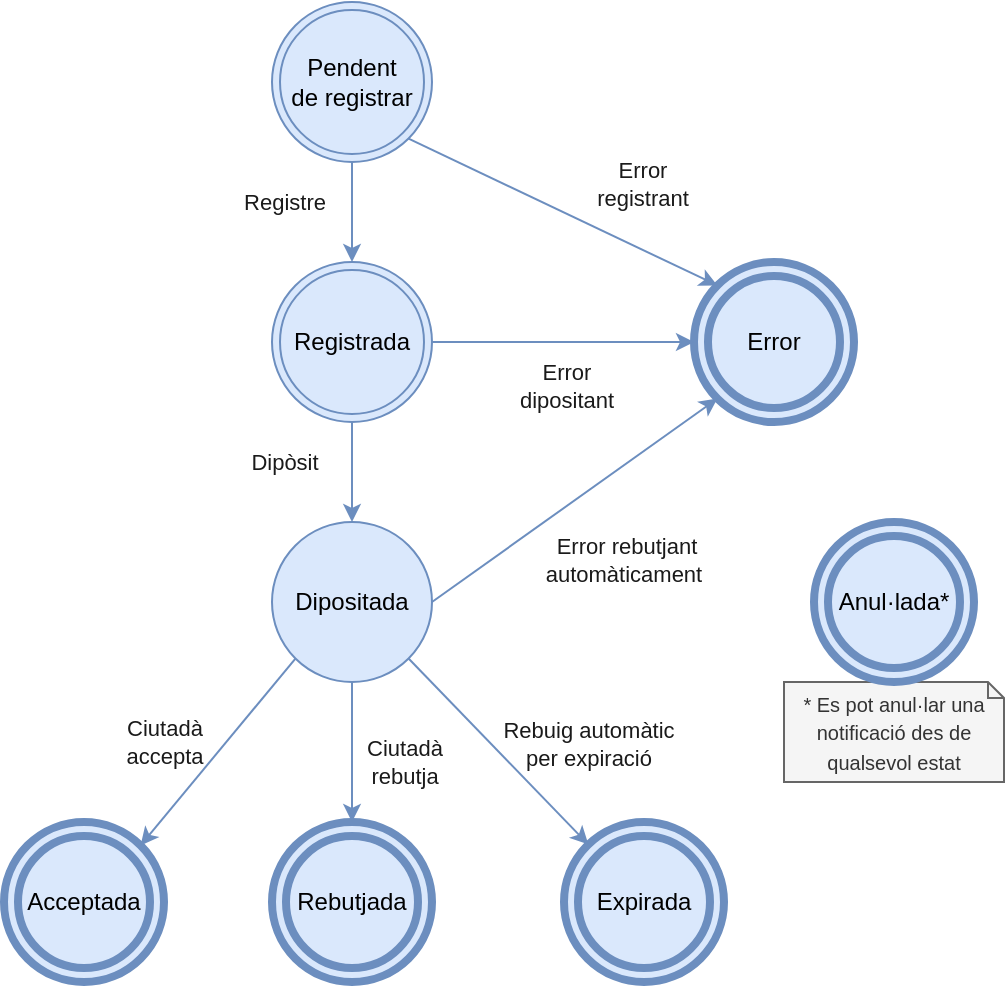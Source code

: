 <mxfile version="15.0.6" type="device" pages="2"><diagram id="4_54UxByadunYuHa6sPa" name="Estats Notificacions v3.2"><mxGraphModel dx="1422" dy="770" grid="1" gridSize="10" guides="1" tooltips="1" connect="1" arrows="1" fold="1" page="1" pageScale="1" pageWidth="827" pageHeight="1169" background="none" math="0" shadow="0"><root><mxCell id="0"/><mxCell id="1" parent="0"/><mxCell id="NjNllBHfPSYUUDj6a--i-15" value="Error&lt;br&gt;registrant" style="orthogonalLoop=1;jettySize=auto;html=1;targetPerimeterSpacing=0;sourcePerimeterSpacing=0;fillColor=#dae8fc;strokeColor=#6c8ebf;spacingTop=4;spacingLeft=4;spacingBottom=4;spacingRight=4;spacing=10;labelBackgroundColor=none;labelBorderColor=none;fontColor=#1A1A1A;entryX=0;entryY=0;entryDx=0;entryDy=0;exitX=1;exitY=1;exitDx=0;exitDy=0;rounded=0;" parent="1" source="NjNllBHfPSYUUDj6a--i-3" target="NjNllBHfPSYUUDj6a--i-8" edge="1"><mxGeometry x="0.345" y="30" relative="1" as="geometry"><mxPoint x="430" y="120" as="sourcePoint"/><mxPoint x="630" y="260" as="targetPoint"/><mxPoint as="offset"/></mxGeometry></mxCell><mxCell id="NjNllBHfPSYUUDj6a--i-3" value="Pendent &lt;br&gt;de registrar" style="ellipse;shape=doubleEllipse;whiteSpace=wrap;html=1;aspect=fixed;fillColor=#dae8fc;strokeColor=#6c8ebf;" parent="1" vertex="1"><mxGeometry x="334" y="80" width="80" height="80" as="geometry"/></mxCell><mxCell id="NjNllBHfPSYUUDj6a--i-5" value="Dipositada" style="ellipse;whiteSpace=wrap;html=1;aspect=fixed;fillColor=#dae8fc;strokeColor=#6c8ebf;" parent="1" vertex="1"><mxGeometry x="334" y="340" width="80" height="80" as="geometry"/></mxCell><mxCell id="NjNllBHfPSYUUDj6a--i-7" value="Registrada" style="ellipse;shape=doubleEllipse;whiteSpace=wrap;html=1;aspect=fixed;fillColor=#dae8fc;strokeColor=#6c8ebf;" parent="1" vertex="1"><mxGeometry x="334" y="210" width="80" height="80" as="geometry"/></mxCell><mxCell id="NjNllBHfPSYUUDj6a--i-8" value="Error" style="ellipse;shape=doubleEllipse;whiteSpace=wrap;html=1;aspect=fixed;fillColor=#dae8fc;strokeColor=#6c8ebf;strokeWidth=4;perimeterSpacing=0;" parent="1" vertex="1"><mxGeometry x="545" y="210" width="80" height="80" as="geometry"/></mxCell><mxCell id="NjNllBHfPSYUUDj6a--i-9" value="Expirada" style="ellipse;shape=doubleEllipse;whiteSpace=wrap;html=1;aspect=fixed;fillColor=#dae8fc;strokeColor=#6c8ebf;strokeWidth=4;perimeterSpacing=0;" parent="1" vertex="1"><mxGeometry x="480" y="490" width="80" height="80" as="geometry"/></mxCell><mxCell id="NjNllBHfPSYUUDj6a--i-11" value="Rebutjada" style="ellipse;shape=doubleEllipse;whiteSpace=wrap;html=1;aspect=fixed;fillColor=#dae8fc;strokeColor=#6c8ebf;strokeWidth=4;perimeterSpacing=0;" parent="1" vertex="1"><mxGeometry x="334" y="490" width="80" height="80" as="geometry"/></mxCell><mxCell id="NjNllBHfPSYUUDj6a--i-12" value="Acceptada" style="ellipse;shape=doubleEllipse;whiteSpace=wrap;html=1;aspect=fixed;fillColor=#dae8fc;strokeColor=#6c8ebf;strokeWidth=4;perimeterSpacing=0;" parent="1" vertex="1"><mxGeometry x="200" y="490" width="80" height="80" as="geometry"/></mxCell><mxCell id="NjNllBHfPSYUUDj6a--i-17" value="Registre" style="edgeStyle=orthogonalEdgeStyle;orthogonalLoop=1;jettySize=auto;html=1;targetPerimeterSpacing=0;sourcePerimeterSpacing=0;fillColor=#dae8fc;strokeColor=#6c8ebf;spacingTop=4;spacingLeft=4;spacingBottom=4;spacingRight=4;spacing=10;labelBackgroundColor=none;labelBorderColor=none;fontColor=#1A1A1A;exitX=0.5;exitY=1;exitDx=0;exitDy=0;rounded=0;" parent="1" source="NjNllBHfPSYUUDj6a--i-3" target="NjNllBHfPSYUUDj6a--i-7" edge="1"><mxGeometry x="-0.2" y="-34" relative="1" as="geometry"><mxPoint x="424" y="130" as="sourcePoint"/><mxPoint x="640" y="280" as="targetPoint"/><mxPoint as="offset"/></mxGeometry></mxCell><mxCell id="NjNllBHfPSYUUDj6a--i-19" value="Dipòsit" style="orthogonalLoop=1;jettySize=auto;html=1;targetPerimeterSpacing=0;sourcePerimeterSpacing=0;fillColor=#dae8fc;strokeColor=#6c8ebf;spacingTop=4;spacingLeft=4;spacingBottom=4;spacingRight=4;spacing=10;labelBackgroundColor=none;labelBorderColor=none;fontColor=#1A1A1A;rounded=0;entryX=0.5;entryY=0;entryDx=0;entryDy=0;exitX=0.5;exitY=1;exitDx=0;exitDy=0;" parent="1" source="NjNllBHfPSYUUDj6a--i-7" target="NjNllBHfPSYUUDj6a--i-5" edge="1"><mxGeometry x="-0.2" y="-34" relative="1" as="geometry"><mxPoint x="400" y="300" as="sourcePoint"/><mxPoint x="430" y="330" as="targetPoint"/><mxPoint as="offset"/></mxGeometry></mxCell><mxCell id="NjNllBHfPSYUUDj6a--i-21" value="Error&lt;br&gt;dipositant" style="orthogonalLoop=1;jettySize=auto;html=1;targetPerimeterSpacing=0;sourcePerimeterSpacing=0;fillColor=#dae8fc;strokeColor=#6c8ebf;spacingTop=4;spacingLeft=4;spacingBottom=4;spacingRight=4;spacing=10;labelBackgroundColor=none;labelBorderColor=none;fontColor=#1A1A1A;entryX=0;entryY=0.5;entryDx=0;entryDy=0;rounded=0;" parent="1" source="NjNllBHfPSYUUDj6a--i-7" target="NjNllBHfPSYUUDj6a--i-8" edge="1"><mxGeometry x="0.015" y="-22" relative="1" as="geometry"><mxPoint x="424" y="130" as="sourcePoint"/><mxPoint x="640" y="280" as="targetPoint"/><mxPoint as="offset"/></mxGeometry></mxCell><mxCell id="NjNllBHfPSYUUDj6a--i-22" value="Rebuig automàtic&lt;br&gt;per expiració" style="orthogonalLoop=1;jettySize=auto;html=1;targetPerimeterSpacing=0;sourcePerimeterSpacing=0;fillColor=#dae8fc;strokeColor=#6c8ebf;spacingTop=4;spacingLeft=4;spacingBottom=4;spacingRight=4;spacing=10;labelBackgroundColor=none;labelBorderColor=none;fontColor=#1A1A1A;rounded=0;exitX=1;exitY=1;exitDx=0;exitDy=0;" parent="1" source="NjNllBHfPSYUUDj6a--i-5" target="NjNllBHfPSYUUDj6a--i-9" edge="1"><mxGeometry x="0.43" y="36" relative="1" as="geometry"><mxPoint x="384" y="300" as="sourcePoint"/><mxPoint x="384" y="350" as="targetPoint"/><mxPoint y="1" as="offset"/></mxGeometry></mxCell><mxCell id="NjNllBHfPSYUUDj6a--i-24" value="Error rebutjant&lt;br&gt;automàticament&amp;nbsp;" style="orthogonalLoop=1;jettySize=auto;html=1;targetPerimeterSpacing=0;sourcePerimeterSpacing=0;fillColor=#dae8fc;strokeColor=#6c8ebf;spacingTop=4;spacingLeft=4;spacingBottom=4;spacingRight=4;spacing=10;labelBackgroundColor=none;labelBorderColor=none;fontColor=#1A1A1A;entryX=0;entryY=1;entryDx=0;entryDy=0;rounded=0;exitX=1;exitY=0.5;exitDx=0;exitDy=0;" parent="1" source="NjNllBHfPSYUUDj6a--i-5" target="NjNllBHfPSYUUDj6a--i-8" edge="1"><mxGeometry x="0.044" y="-39" relative="1" as="geometry"><mxPoint x="422.541" y="270.706" as="sourcePoint"/><mxPoint x="600" y="320" as="targetPoint"/><mxPoint as="offset"/></mxGeometry></mxCell><mxCell id="NjNllBHfPSYUUDj6a--i-25" value="Ciutadà&lt;br&gt;accepta" style="orthogonalLoop=1;jettySize=auto;html=1;targetPerimeterSpacing=0;sourcePerimeterSpacing=0;fillColor=#dae8fc;strokeColor=#6c8ebf;spacingTop=4;spacingLeft=4;spacingBottom=4;spacingRight=4;spacing=10;labelBackgroundColor=none;labelBorderColor=none;fontColor=#1A1A1A;rounded=0;exitX=0;exitY=1;exitDx=0;exitDy=0;entryX=1;entryY=0;entryDx=0;entryDy=0;" parent="1" source="NjNllBHfPSYUUDj6a--i-5" target="NjNllBHfPSYUUDj6a--i-12" edge="1"><mxGeometry x="0.221" y="-24" relative="1" as="geometry"><mxPoint x="402.284" y="548.284" as="sourcePoint"/><mxPoint x="570" y="630" as="targetPoint"/><mxPoint as="offset"/></mxGeometry></mxCell><mxCell id="NjNllBHfPSYUUDj6a--i-26" value="Ciutadà &lt;br&gt;rebutja" style="orthogonalLoop=1;jettySize=auto;html=1;targetPerimeterSpacing=0;sourcePerimeterSpacing=0;fillColor=#dae8fc;strokeColor=#6c8ebf;spacingTop=4;spacingLeft=4;spacingBottom=4;spacingRight=4;spacing=10;labelBackgroundColor=none;labelBorderColor=none;fontColor=#1A1A1A;rounded=0;exitX=0.5;exitY=1;exitDx=0;exitDy=0;entryX=0.5;entryY=0;entryDx=0;entryDy=0;" parent="1" source="NjNllBHfPSYUUDj6a--i-5" target="NjNllBHfPSYUUDj6a--i-11" edge="1"><mxGeometry x="0.143" y="26" relative="1" as="geometry"><mxPoint x="374" y="560" as="sourcePoint"/><mxPoint x="400" y="600" as="targetPoint"/><mxPoint as="offset"/></mxGeometry></mxCell><mxCell id="-rdX5k-NKINzvrwVm2Wi-1" value="&lt;font style=&quot;font-size: 10px&quot;&gt;* Es pot anul·lar una notificació des de qualsevol estat&lt;/font&gt;" style="shape=note;size=8;whiteSpace=wrap;html=1;strokeWidth=1;fillColor=#f5f5f5;strokeColor=#666666;fontColor=#333333;align=center;" parent="1" vertex="1"><mxGeometry x="590" y="420" width="110" height="50" as="geometry"/></mxCell><mxCell id="-rdX5k-NKINzvrwVm2Wi-2" value="Anul·lada*" style="ellipse;shape=doubleEllipse;whiteSpace=wrap;html=1;aspect=fixed;fillColor=#dae8fc;strokeColor=#6c8ebf;strokeWidth=4;perimeterSpacing=0;" parent="1" vertex="1"><mxGeometry x="605" y="340" width="80" height="80" as="geometry"/></mxCell></root></mxGraphModel></diagram><diagram name="Estats Comunicacions v3.2" id="LBfazZdWQDFX_E0Vril0"><mxGraphModel dx="1422" dy="770" grid="1" gridSize="10" guides="1" tooltips="1" connect="1" arrows="1" fold="1" page="1" pageScale="1" pageWidth="827" pageHeight="1169" background="none" math="0" shadow="0"><root><mxCell id="_IBor95jLXEnWBQz_zUh-0"/><mxCell id="_IBor95jLXEnWBQz_zUh-1" parent="_IBor95jLXEnWBQz_zUh-0"/><mxCell id="_IBor95jLXEnWBQz_zUh-23" value="&lt;font style=&quot;font-size: 10px&quot;&gt;* Es pot anul·lar una notificació des de qualsevol estat&lt;/font&gt;" style="shape=note;size=8;whiteSpace=wrap;html=1;strokeWidth=1;fillColor=#f5f5f5;strokeColor=#666666;fontColor=#333333;align=center;" parent="_IBor95jLXEnWBQz_zUh-1" vertex="1"><mxGeometry x="535" y="410" width="110" height="50" as="geometry"/></mxCell><mxCell id="_IBor95jLXEnWBQz_zUh-2" value="Error&lt;br&gt;registrant" style="orthogonalLoop=1;jettySize=auto;html=1;targetPerimeterSpacing=0;sourcePerimeterSpacing=0;fillColor=#dae8fc;strokeColor=#6c8ebf;spacingTop=4;spacingLeft=4;spacingBottom=4;spacingRight=4;spacing=10;labelBackgroundColor=none;labelBorderColor=none;fontColor=#1A1A1A;entryX=0;entryY=0;entryDx=0;entryDy=0;exitX=1;exitY=1;exitDx=0;exitDy=0;rounded=0;" parent="_IBor95jLXEnWBQz_zUh-1" source="_IBor95jLXEnWBQz_zUh-3" target="_IBor95jLXEnWBQz_zUh-7" edge="1"><mxGeometry x="-0.079" y="29" relative="1" as="geometry"><mxPoint x="430" y="120" as="sourcePoint"/><mxPoint x="630" y="260" as="targetPoint"/><mxPoint as="offset"/></mxGeometry></mxCell><mxCell id="_IBor95jLXEnWBQz_zUh-3" value="Pendent &lt;br&gt;de registrar" style="ellipse;shape=doubleEllipse;whiteSpace=wrap;html=1;aspect=fixed;fillColor=#dae8fc;strokeColor=#6c8ebf;" parent="_IBor95jLXEnWBQz_zUh-1" vertex="1"><mxGeometry x="334" y="80" width="80" height="80" as="geometry"/></mxCell><mxCell id="_IBor95jLXEnWBQz_zUh-4" value="Dipositada" style="ellipse;whiteSpace=wrap;html=1;aspect=fixed;fillColor=#dae8fc;strokeColor=#6c8ebf;" parent="_IBor95jLXEnWBQz_zUh-1" vertex="1"><mxGeometry x="334" y="340" width="80" height="80" as="geometry"/></mxCell><mxCell id="_IBor95jLXEnWBQz_zUh-6" value="Registrada" style="ellipse;shape=doubleEllipse;whiteSpace=wrap;html=1;aspect=fixed;fillColor=#dae8fc;strokeColor=#6c8ebf;" parent="_IBor95jLXEnWBQz_zUh-1" vertex="1"><mxGeometry x="334" y="210" width="80" height="80" as="geometry"/></mxCell><mxCell id="_IBor95jLXEnWBQz_zUh-7" value="Error" style="ellipse;shape=doubleEllipse;whiteSpace=wrap;html=1;aspect=fixed;fillColor=#dae8fc;strokeColor=#6c8ebf;strokeWidth=4;perimeterSpacing=0;" parent="_IBor95jLXEnWBQz_zUh-1" vertex="1"><mxGeometry x="550" y="160" width="80" height="80" as="geometry"/></mxCell><mxCell id="_IBor95jLXEnWBQz_zUh-11" value="Acceptada" style="ellipse;shape=doubleEllipse;whiteSpace=wrap;html=1;aspect=fixed;fillColor=#dae8fc;strokeColor=#6c8ebf;strokeWidth=4;perimeterSpacing=0;" parent="_IBor95jLXEnWBQz_zUh-1" vertex="1"><mxGeometry x="334" y="480" width="80" height="80" as="geometry"/></mxCell><mxCell id="_IBor95jLXEnWBQz_zUh-13" value="Registre" style="edgeStyle=orthogonalEdgeStyle;orthogonalLoop=1;jettySize=auto;html=1;targetPerimeterSpacing=0;sourcePerimeterSpacing=0;fillColor=#dae8fc;strokeColor=#6c8ebf;spacingTop=4;spacingLeft=4;spacingBottom=4;spacingRight=4;spacing=10;labelBackgroundColor=none;labelBorderColor=none;fontColor=#1A1A1A;exitX=0.5;exitY=1;exitDx=0;exitDy=0;rounded=0;" parent="_IBor95jLXEnWBQz_zUh-1" source="_IBor95jLXEnWBQz_zUh-3" target="_IBor95jLXEnWBQz_zUh-6" edge="1"><mxGeometry x="-0.2" y="-34" relative="1" as="geometry"><mxPoint x="424" y="130" as="sourcePoint"/><mxPoint x="640" y="280" as="targetPoint"/><mxPoint as="offset"/></mxGeometry></mxCell><mxCell id="_IBor95jLXEnWBQz_zUh-14" value="Dipòsit" style="orthogonalLoop=1;jettySize=auto;html=1;targetPerimeterSpacing=0;sourcePerimeterSpacing=0;fillColor=#dae8fc;strokeColor=#6c8ebf;spacingTop=4;spacingLeft=4;spacingBottom=4;spacingRight=4;spacing=10;labelBackgroundColor=none;labelBorderColor=none;fontColor=#1A1A1A;rounded=0;entryX=0.5;entryY=0;entryDx=0;entryDy=0;exitX=0.5;exitY=1;exitDx=0;exitDy=0;" parent="_IBor95jLXEnWBQz_zUh-1" source="_IBor95jLXEnWBQz_zUh-6" target="_IBor95jLXEnWBQz_zUh-4" edge="1"><mxGeometry x="-0.2" y="-34" relative="1" as="geometry"><mxPoint x="400" y="300" as="sourcePoint"/><mxPoint x="430" y="330" as="targetPoint"/><mxPoint as="offset"/></mxGeometry></mxCell><mxCell id="_IBor95jLXEnWBQz_zUh-15" value="Error&lt;br&gt;dipositant" style="orthogonalLoop=1;jettySize=auto;html=1;targetPerimeterSpacing=0;sourcePerimeterSpacing=0;fillColor=#dae8fc;strokeColor=#6c8ebf;spacingTop=4;spacingLeft=4;spacingBottom=4;spacingRight=4;spacing=10;labelBackgroundColor=none;labelBorderColor=none;fontColor=#1A1A1A;entryX=0.025;entryY=0.763;entryDx=0;entryDy=0;rounded=0;entryPerimeter=0;" parent="_IBor95jLXEnWBQz_zUh-1" source="_IBor95jLXEnWBQz_zUh-6" target="_IBor95jLXEnWBQz_zUh-7" edge="1"><mxGeometry x="0.015" y="-22" relative="1" as="geometry"><mxPoint x="424" y="130" as="sourcePoint"/><mxPoint x="640" y="280" as="targetPoint"/><mxPoint as="offset"/></mxGeometry></mxCell><mxCell id="_IBor95jLXEnWBQz_zUh-19" value="Ciutadà consulta" style="orthogonalLoop=1;jettySize=auto;html=1;targetPerimeterSpacing=0;sourcePerimeterSpacing=0;fillColor=#dae8fc;strokeColor=#6c8ebf;spacingTop=4;spacingLeft=4;spacingBottom=4;spacingRight=4;spacing=10;labelBackgroundColor=none;labelBorderColor=none;fontColor=#1A1A1A;rounded=0;exitX=0.5;exitY=1;exitDx=0;exitDy=0;entryX=0.5;entryY=0;entryDx=0;entryDy=0;" parent="_IBor95jLXEnWBQz_zUh-1" target="_IBor95jLXEnWBQz_zUh-11" edge="1"><mxGeometry x="-0.143" y="-54" relative="1" as="geometry"><mxPoint x="374" y="420" as="sourcePoint"/><mxPoint x="570" y="490" as="targetPoint"/><mxPoint as="offset"/></mxGeometry></mxCell><mxCell id="_IBor95jLXEnWBQz_zUh-12" value="Anul·lada*" style="ellipse;shape=doubleEllipse;whiteSpace=wrap;html=1;aspect=fixed;fillColor=#dae8fc;strokeColor=#6c8ebf;strokeWidth=4;perimeterSpacing=0;" parent="_IBor95jLXEnWBQz_zUh-1" vertex="1"><mxGeometry x="550" y="330" width="80" height="80" as="geometry"/></mxCell></root></mxGraphModel></diagram></mxfile>